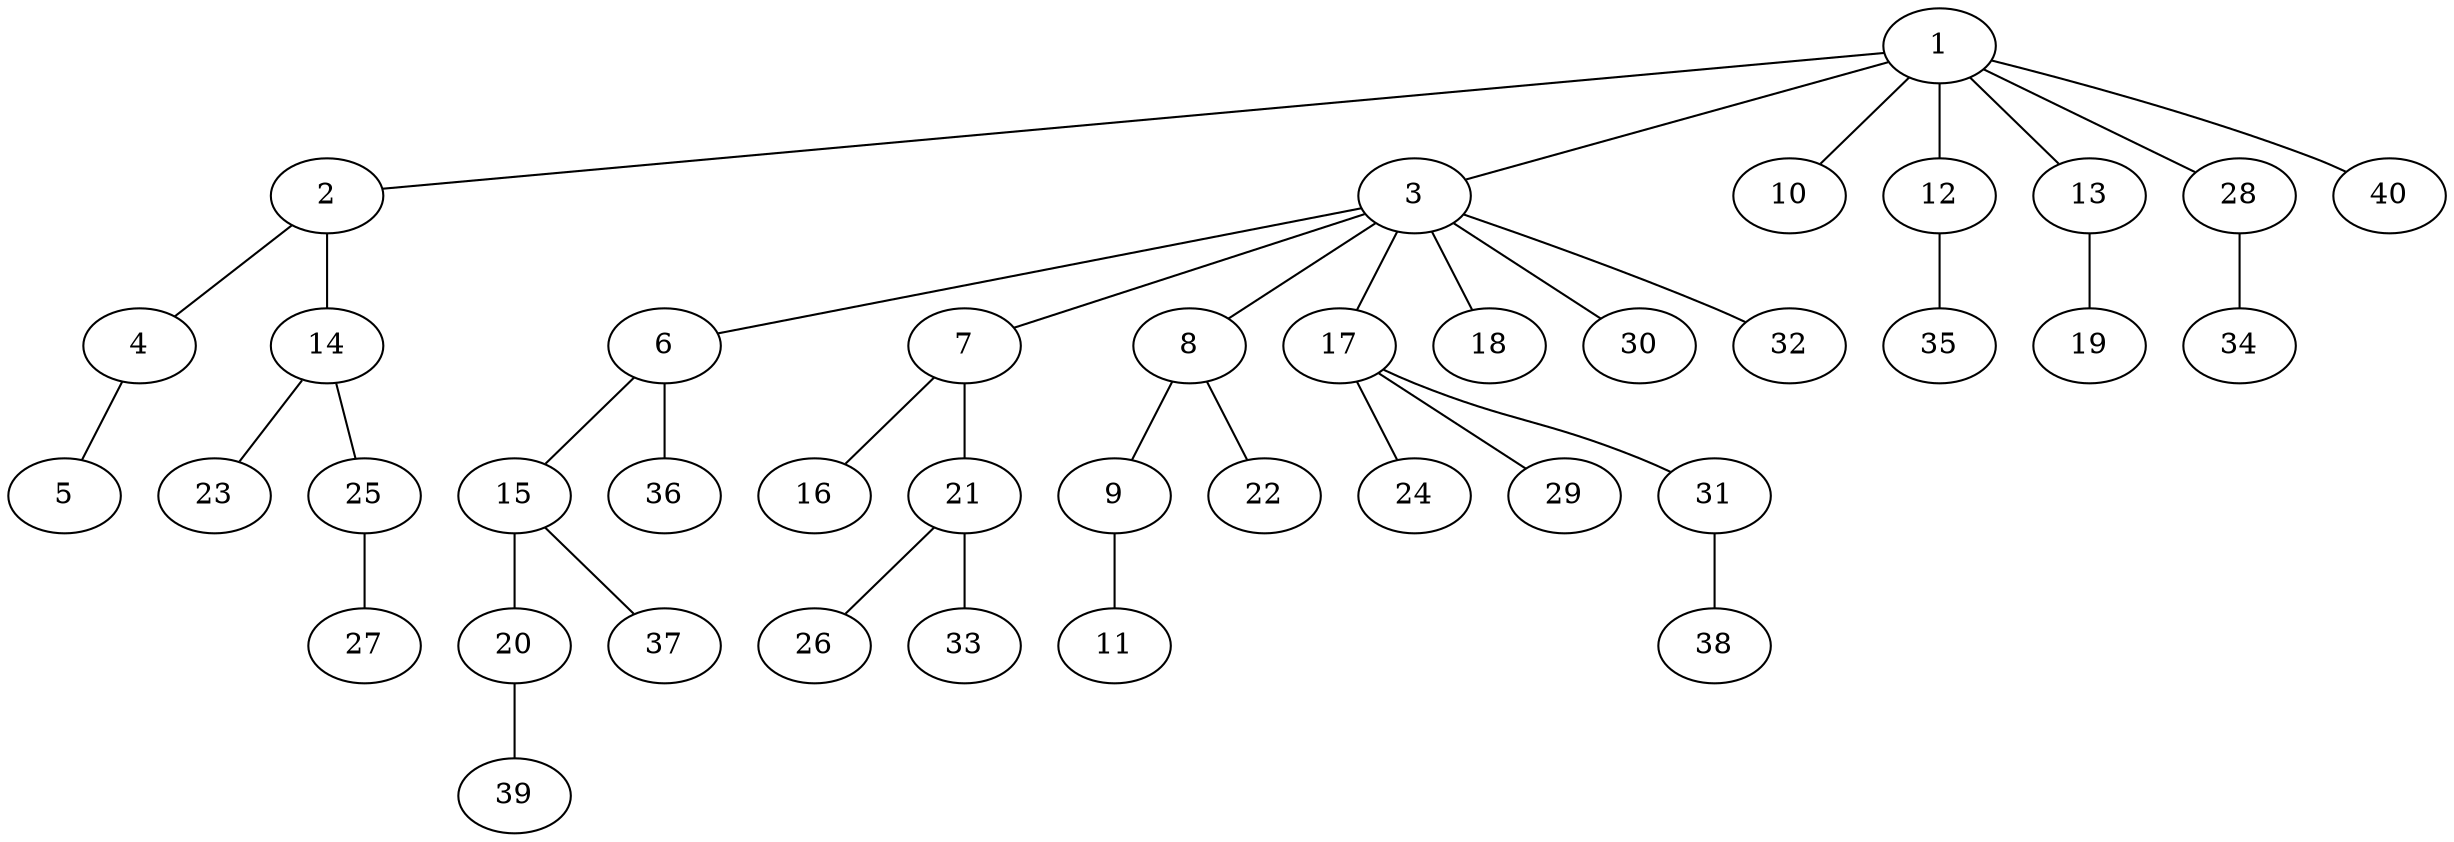graph graphname {1--2
1--3
1--10
1--12
1--13
1--28
1--40
2--4
2--14
3--6
3--7
3--8
3--17
3--18
3--30
3--32
4--5
6--15
6--36
7--16
7--21
8--9
8--22
9--11
12--35
13--19
14--23
14--25
15--20
15--37
17--24
17--29
17--31
20--39
21--26
21--33
25--27
28--34
31--38
}
